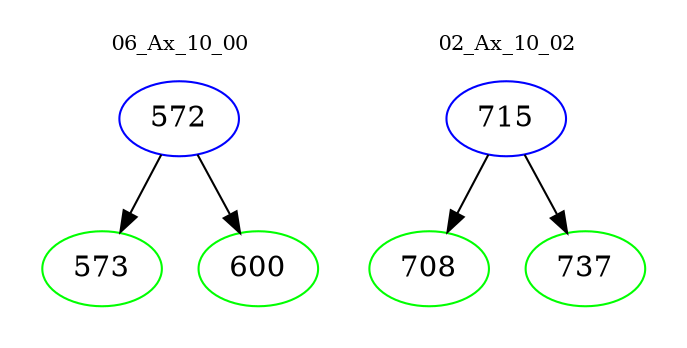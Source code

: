 digraph{
subgraph cluster_0 {
color = white
label = "06_Ax_10_00";
fontsize=10;
T0_572 [label="572", color="blue"]
T0_572 -> T0_573 [color="black"]
T0_573 [label="573", color="green"]
T0_572 -> T0_600 [color="black"]
T0_600 [label="600", color="green"]
}
subgraph cluster_1 {
color = white
label = "02_Ax_10_02";
fontsize=10;
T1_715 [label="715", color="blue"]
T1_715 -> T1_708 [color="black"]
T1_708 [label="708", color="green"]
T1_715 -> T1_737 [color="black"]
T1_737 [label="737", color="green"]
}
}
